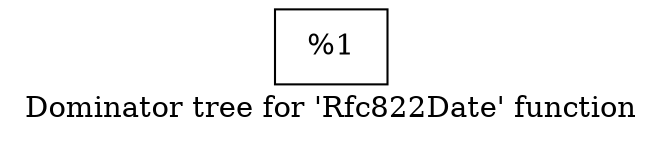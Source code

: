 digraph "Dominator tree for 'Rfc822Date' function" {
	label="Dominator tree for 'Rfc822Date' function";

	Node0x25f3610 [shape=record,label="{%1}"];
}
